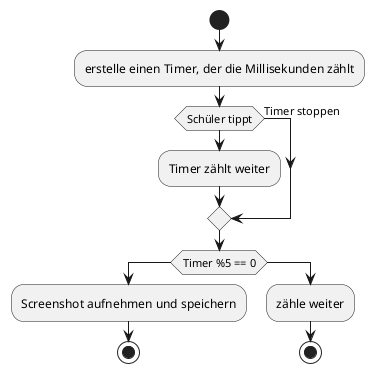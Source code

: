 @startuml
start

'Nur für Abudi'
:erstelle einen Timer, der die Millisekunden zählt;
if (Schüler tippt) then
:Timer zählt weiter;
    else (Timer stoppen)
    endif

    if (Timer %5 == 0)  then
    :Screenshot aufnehmen und speichern;
    stop
    else
  :zähle weiter;
  stop
@enduml